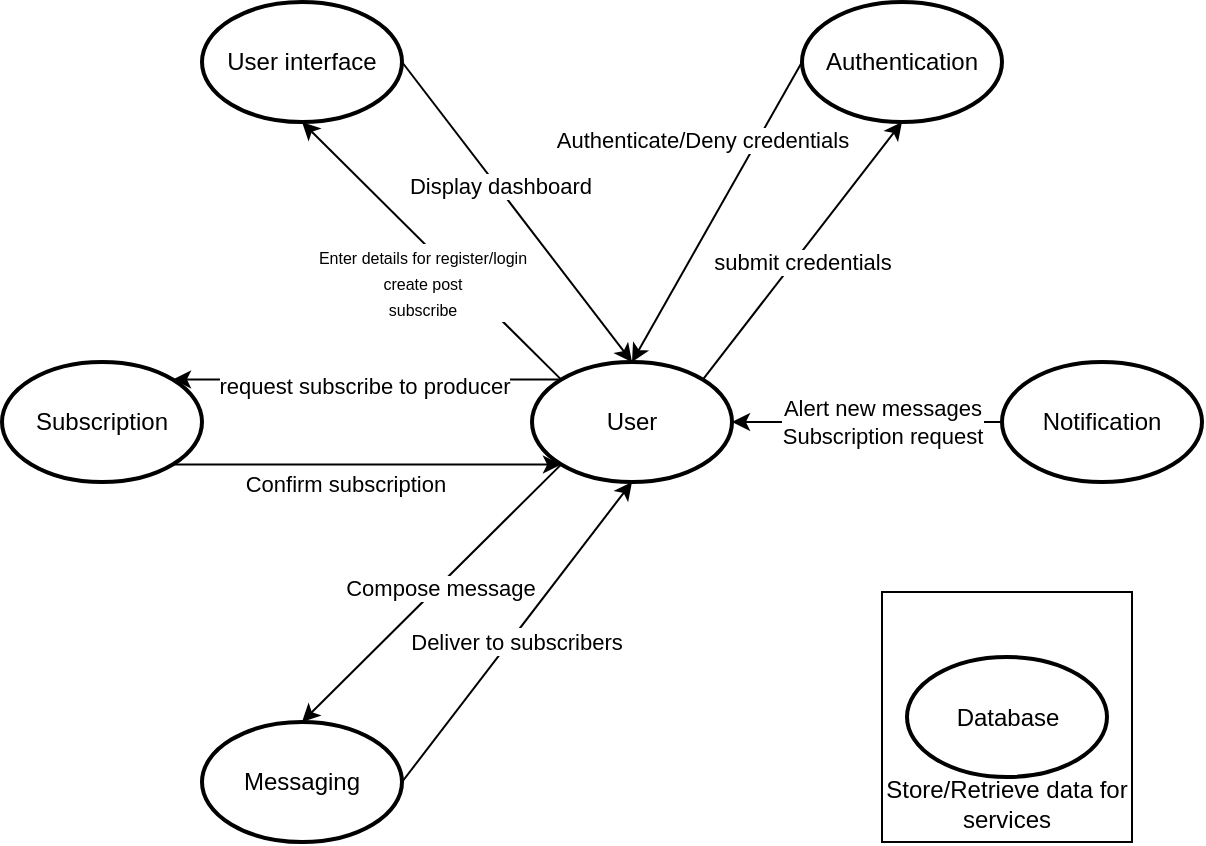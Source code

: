 <mxfile version="22.1.11" type="github">
  <diagram id="kgpKYQtTHZ0yAKxKKP6v" name="Page-1">
    <mxGraphModel dx="922" dy="561" grid="1" gridSize="10" guides="1" tooltips="1" connect="1" arrows="1" fold="1" page="1" pageScale="1" pageWidth="850" pageHeight="1100" math="0" shadow="0">
      <root>
        <mxCell id="0" />
        <mxCell id="1" parent="0" />
        <mxCell id="8DW_XPvYsRutZAFZVGb4-25" value="User" style="strokeWidth=2;html=1;shape=mxgraph.flowchart.start_1;whiteSpace=wrap;" vertex="1" parent="1">
          <mxGeometry x="375" y="520" width="100" height="60" as="geometry" />
        </mxCell>
        <mxCell id="8DW_XPvYsRutZAFZVGb4-26" value="User interface" style="strokeWidth=2;html=1;shape=mxgraph.flowchart.start_1;whiteSpace=wrap;" vertex="1" parent="1">
          <mxGeometry x="210" y="340" width="100" height="60" as="geometry" />
        </mxCell>
        <mxCell id="8DW_XPvYsRutZAFZVGb4-27" value="Authentication" style="strokeWidth=2;html=1;shape=mxgraph.flowchart.start_1;whiteSpace=wrap;" vertex="1" parent="1">
          <mxGeometry x="510" y="340" width="100" height="60" as="geometry" />
        </mxCell>
        <mxCell id="8DW_XPvYsRutZAFZVGb4-28" value="Subscription" style="strokeWidth=2;html=1;shape=mxgraph.flowchart.start_1;whiteSpace=wrap;" vertex="1" parent="1">
          <mxGeometry x="110" y="520" width="100" height="60" as="geometry" />
        </mxCell>
        <mxCell id="8DW_XPvYsRutZAFZVGb4-29" value="Messaging" style="strokeWidth=2;html=1;shape=mxgraph.flowchart.start_1;whiteSpace=wrap;" vertex="1" parent="1">
          <mxGeometry x="210" y="700" width="100" height="60" as="geometry" />
        </mxCell>
        <mxCell id="8DW_XPvYsRutZAFZVGb4-30" value="Notification" style="strokeWidth=2;html=1;shape=mxgraph.flowchart.start_1;whiteSpace=wrap;" vertex="1" parent="1">
          <mxGeometry x="610" y="520" width="100" height="60" as="geometry" />
        </mxCell>
        <mxCell id="8DW_XPvYsRutZAFZVGb4-31" value="Database" style="strokeWidth=2;html=1;shape=mxgraph.flowchart.start_1;whiteSpace=wrap;" vertex="1" parent="1">
          <mxGeometry x="562.5" y="667.5" width="100" height="60" as="geometry" />
        </mxCell>
        <mxCell id="8DW_XPvYsRutZAFZVGb4-32" style="rounded=0;orthogonalLoop=1;jettySize=auto;html=1;exitX=0.145;exitY=0.145;exitDx=0;exitDy=0;exitPerimeter=0;entryX=0.5;entryY=1;entryDx=0;entryDy=0;entryPerimeter=0;" edge="1" parent="1" source="8DW_XPvYsRutZAFZVGb4-25" target="8DW_XPvYsRutZAFZVGb4-26">
          <mxGeometry relative="1" as="geometry" />
        </mxCell>
        <mxCell id="8DW_XPvYsRutZAFZVGb4-33" value="&lt;font style=&quot;font-size: 8px;&quot;&gt;Enter details for register/login&lt;br&gt;create post&lt;br&gt;subscribe&lt;/font&gt;" style="edgeLabel;html=1;align=center;verticalAlign=middle;resizable=0;points=[];" vertex="1" connectable="0" parent="8DW_XPvYsRutZAFZVGb4-32">
          <mxGeometry x="0.02" y="1" relative="1" as="geometry">
            <mxPoint x="-3" y="16" as="offset" />
          </mxGeometry>
        </mxCell>
        <mxCell id="8DW_XPvYsRutZAFZVGb4-34" style="rounded=0;orthogonalLoop=1;jettySize=auto;html=1;exitX=1;exitY=0.5;exitDx=0;exitDy=0;exitPerimeter=0;entryX=0.5;entryY=0;entryDx=0;entryDy=0;entryPerimeter=0;" edge="1" parent="1" source="8DW_XPvYsRutZAFZVGb4-26" target="8DW_XPvYsRutZAFZVGb4-25">
          <mxGeometry relative="1" as="geometry">
            <mxPoint x="412" y="520" as="targetPoint" />
          </mxGeometry>
        </mxCell>
        <mxCell id="8DW_XPvYsRutZAFZVGb4-35" value="Display dashboard" style="edgeLabel;html=1;align=center;verticalAlign=middle;resizable=0;points=[];" vertex="1" connectable="0" parent="8DW_XPvYsRutZAFZVGb4-34">
          <mxGeometry x="-0.168" y="1" relative="1" as="geometry">
            <mxPoint as="offset" />
          </mxGeometry>
        </mxCell>
        <mxCell id="8DW_XPvYsRutZAFZVGb4-36" style="rounded=0;orthogonalLoop=1;jettySize=auto;html=1;exitX=0.855;exitY=0.145;exitDx=0;exitDy=0;exitPerimeter=0;entryX=0.5;entryY=1;entryDx=0;entryDy=0;entryPerimeter=0;" edge="1" parent="1" source="8DW_XPvYsRutZAFZVGb4-25" target="8DW_XPvYsRutZAFZVGb4-27">
          <mxGeometry relative="1" as="geometry" />
        </mxCell>
        <mxCell id="8DW_XPvYsRutZAFZVGb4-37" value="submit credentials" style="edgeLabel;html=1;align=center;verticalAlign=middle;resizable=0;points=[];" vertex="1" connectable="0" parent="8DW_XPvYsRutZAFZVGb4-36">
          <mxGeometry x="-0.151" relative="1" as="geometry">
            <mxPoint x="7" y="-4" as="offset" />
          </mxGeometry>
        </mxCell>
        <mxCell id="8DW_XPvYsRutZAFZVGb4-38" style="rounded=0;orthogonalLoop=1;jettySize=auto;html=1;exitX=0;exitY=0.5;exitDx=0;exitDy=0;exitPerimeter=0;entryX=0.5;entryY=0;entryDx=0;entryDy=0;entryPerimeter=0;" edge="1" parent="1" source="8DW_XPvYsRutZAFZVGb4-27" target="8DW_XPvYsRutZAFZVGb4-25">
          <mxGeometry relative="1" as="geometry" />
        </mxCell>
        <mxCell id="8DW_XPvYsRutZAFZVGb4-39" value="Authenticate/Deny credentials" style="edgeLabel;html=1;align=center;verticalAlign=middle;resizable=0;points=[];" vertex="1" connectable="0" parent="8DW_XPvYsRutZAFZVGb4-38">
          <mxGeometry x="-0.522" y="-1" relative="1" as="geometry">
            <mxPoint x="-29" y="4" as="offset" />
          </mxGeometry>
        </mxCell>
        <mxCell id="8DW_XPvYsRutZAFZVGb4-45" style="edgeStyle=orthogonalEdgeStyle;rounded=0;orthogonalLoop=1;jettySize=auto;html=1;exitX=0;exitY=0.5;exitDx=0;exitDy=0;exitPerimeter=0;entryX=1;entryY=0.5;entryDx=0;entryDy=0;entryPerimeter=0;" edge="1" parent="1" source="8DW_XPvYsRutZAFZVGb4-30" target="8DW_XPvYsRutZAFZVGb4-25">
          <mxGeometry relative="1" as="geometry" />
        </mxCell>
        <mxCell id="8DW_XPvYsRutZAFZVGb4-46" value="Alert new messages&lt;br&gt;Subscription request" style="edgeLabel;html=1;align=center;verticalAlign=middle;resizable=0;points=[];" vertex="1" connectable="0" parent="8DW_XPvYsRutZAFZVGb4-45">
          <mxGeometry x="0.2" y="1" relative="1" as="geometry">
            <mxPoint x="21" y="-1" as="offset" />
          </mxGeometry>
        </mxCell>
        <mxCell id="8DW_XPvYsRutZAFZVGb4-49" style="edgeStyle=orthogonalEdgeStyle;rounded=0;orthogonalLoop=1;jettySize=auto;html=1;exitX=0.145;exitY=0.145;exitDx=0;exitDy=0;exitPerimeter=0;entryX=0.855;entryY=0.145;entryDx=0;entryDy=0;entryPerimeter=0;" edge="1" parent="1" source="8DW_XPvYsRutZAFZVGb4-25" target="8DW_XPvYsRutZAFZVGb4-28">
          <mxGeometry relative="1" as="geometry" />
        </mxCell>
        <mxCell id="8DW_XPvYsRutZAFZVGb4-50" value="request subscribe to producer" style="edgeLabel;html=1;align=center;verticalAlign=middle;resizable=0;points=[];" vertex="1" connectable="0" parent="8DW_XPvYsRutZAFZVGb4-49">
          <mxGeometry x="0.021" y="3" relative="1" as="geometry">
            <mxPoint as="offset" />
          </mxGeometry>
        </mxCell>
        <mxCell id="8DW_XPvYsRutZAFZVGb4-51" style="edgeStyle=orthogonalEdgeStyle;rounded=0;orthogonalLoop=1;jettySize=auto;html=1;exitX=0.855;exitY=0.855;exitDx=0;exitDy=0;exitPerimeter=0;entryX=0.145;entryY=0.855;entryDx=0;entryDy=0;entryPerimeter=0;" edge="1" parent="1" source="8DW_XPvYsRutZAFZVGb4-28" target="8DW_XPvYsRutZAFZVGb4-25">
          <mxGeometry relative="1" as="geometry" />
        </mxCell>
        <mxCell id="8DW_XPvYsRutZAFZVGb4-52" value="Confirm subscription&amp;nbsp;" style="edgeLabel;html=1;align=center;verticalAlign=middle;resizable=0;points=[];" vertex="1" connectable="0" parent="8DW_XPvYsRutZAFZVGb4-51">
          <mxGeometry x="-0.1" y="-4" relative="1" as="geometry">
            <mxPoint y="5" as="offset" />
          </mxGeometry>
        </mxCell>
        <mxCell id="8DW_XPvYsRutZAFZVGb4-53" style="rounded=0;orthogonalLoop=1;jettySize=auto;html=1;exitX=0.145;exitY=0.855;exitDx=0;exitDy=0;exitPerimeter=0;entryX=0.5;entryY=0;entryDx=0;entryDy=0;entryPerimeter=0;" edge="1" parent="1" source="8DW_XPvYsRutZAFZVGb4-25" target="8DW_XPvYsRutZAFZVGb4-29">
          <mxGeometry relative="1" as="geometry" />
        </mxCell>
        <mxCell id="8DW_XPvYsRutZAFZVGb4-54" value="Compose message" style="edgeLabel;html=1;align=center;verticalAlign=middle;resizable=0;points=[];" vertex="1" connectable="0" parent="8DW_XPvYsRutZAFZVGb4-53">
          <mxGeometry x="-0.061" y="1" relative="1" as="geometry">
            <mxPoint x="-1" as="offset" />
          </mxGeometry>
        </mxCell>
        <mxCell id="8DW_XPvYsRutZAFZVGb4-55" style="rounded=0;orthogonalLoop=1;jettySize=auto;html=1;exitX=1;exitY=0.5;exitDx=0;exitDy=0;exitPerimeter=0;entryX=0.5;entryY=1;entryDx=0;entryDy=0;entryPerimeter=0;" edge="1" parent="1" source="8DW_XPvYsRutZAFZVGb4-29" target="8DW_XPvYsRutZAFZVGb4-25">
          <mxGeometry relative="1" as="geometry" />
        </mxCell>
        <mxCell id="8DW_XPvYsRutZAFZVGb4-56" value="Text" style="edgeLabel;html=1;align=center;verticalAlign=middle;resizable=0;points=[];" vertex="1" connectable="0" parent="8DW_XPvYsRutZAFZVGb4-55">
          <mxGeometry x="-0.04" relative="1" as="geometry">
            <mxPoint y="1" as="offset" />
          </mxGeometry>
        </mxCell>
        <mxCell id="8DW_XPvYsRutZAFZVGb4-57" value="Deliver to subscribers" style="edgeLabel;html=1;align=center;verticalAlign=middle;resizable=0;points=[];" vertex="1" connectable="0" parent="8DW_XPvYsRutZAFZVGb4-55">
          <mxGeometry x="-0.047" y="-2" relative="1" as="geometry">
            <mxPoint as="offset" />
          </mxGeometry>
        </mxCell>
        <mxCell id="8DW_XPvYsRutZAFZVGb4-68" value="&lt;br&gt;&lt;br&gt;&lt;br&gt;&lt;br&gt;&lt;br&gt;&lt;br&gt;Store/Retrieve data for services" style="whiteSpace=wrap;html=1;aspect=fixed;fillColor=none;" vertex="1" parent="1">
          <mxGeometry x="550" y="635" width="125" height="125" as="geometry" />
        </mxCell>
      </root>
    </mxGraphModel>
  </diagram>
</mxfile>

